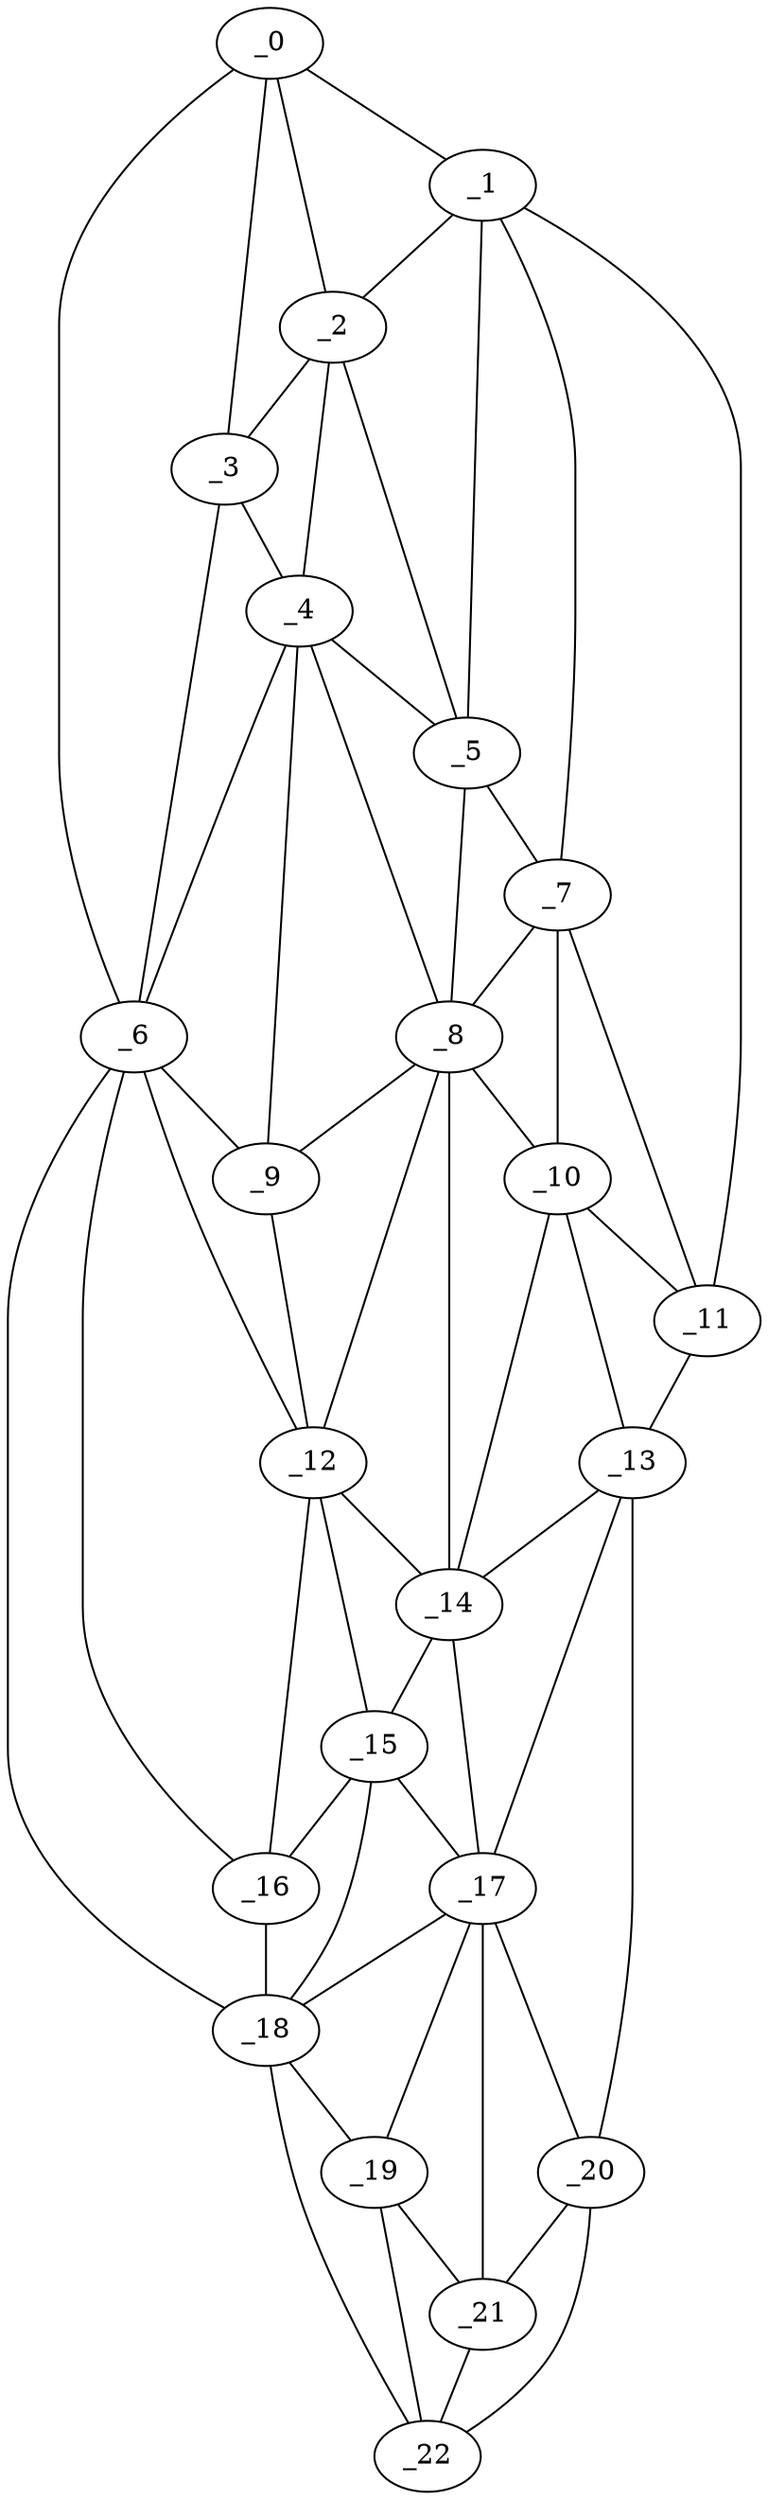 graph "obj27__0.gxl" {
	_0	 [x=6,
		y=81];
	_1	 [x=9,
		y=57];
	_0 -- _1	 [valence=1];
	_2	 [x=10,
		y=62];
	_0 -- _2	 [valence=2];
	_3	 [x=19,
		y=80];
	_0 -- _3	 [valence=1];
	_6	 [x=40,
		y=84];
	_0 -- _6	 [valence=1];
	_1 -- _2	 [valence=1];
	_5	 [x=30,
		y=57];
	_1 -- _5	 [valence=2];
	_7	 [x=41,
		y=53];
	_1 -- _7	 [valence=1];
	_11	 [x=56,
		y=45];
	_1 -- _11	 [valence=1];
	_2 -- _3	 [valence=1];
	_4	 [x=28,
		y=78];
	_2 -- _4	 [valence=2];
	_2 -- _5	 [valence=1];
	_3 -- _4	 [valence=2];
	_3 -- _6	 [valence=2];
	_4 -- _5	 [valence=2];
	_4 -- _6	 [valence=1];
	_8	 [x=47,
		y=64];
	_4 -- _8	 [valence=1];
	_9	 [x=48,
		y=76];
	_4 -- _9	 [valence=2];
	_5 -- _7	 [valence=2];
	_5 -- _8	 [valence=2];
	_6 -- _9	 [valence=2];
	_12	 [x=59,
		y=75];
	_6 -- _12	 [valence=2];
	_16	 [x=77,
		y=83];
	_6 -- _16	 [valence=2];
	_18	 [x=82,
		y=83];
	_6 -- _18	 [valence=1];
	_7 -- _8	 [valence=1];
	_10	 [x=53,
		y=54];
	_7 -- _10	 [valence=2];
	_7 -- _11	 [valence=1];
	_8 -- _9	 [valence=2];
	_8 -- _10	 [valence=2];
	_8 -- _12	 [valence=2];
	_14	 [x=67,
		y=58];
	_8 -- _14	 [valence=1];
	_9 -- _12	 [valence=2];
	_10 -- _11	 [valence=2];
	_13	 [x=66,
		y=45];
	_10 -- _13	 [valence=2];
	_10 -- _14	 [valence=1];
	_11 -- _13	 [valence=1];
	_12 -- _14	 [valence=2];
	_15	 [x=72,
		y=75];
	_12 -- _15	 [valence=2];
	_12 -- _16	 [valence=2];
	_13 -- _14	 [valence=2];
	_17	 [x=81,
		y=58];
	_13 -- _17	 [valence=2];
	_20	 [x=112,
		y=50];
	_13 -- _20	 [valence=1];
	_14 -- _15	 [valence=2];
	_14 -- _17	 [valence=2];
	_15 -- _16	 [valence=2];
	_15 -- _17	 [valence=1];
	_15 -- _18	 [valence=2];
	_16 -- _18	 [valence=2];
	_17 -- _18	 [valence=2];
	_19	 [x=100,
		y=73];
	_17 -- _19	 [valence=2];
	_17 -- _20	 [valence=2];
	_21	 [x=113,
		y=60];
	_17 -- _21	 [valence=2];
	_18 -- _19	 [valence=1];
	_22	 [x=123,
		y=69];
	_18 -- _22	 [valence=1];
	_19 -- _21	 [valence=2];
	_19 -- _22	 [valence=1];
	_20 -- _21	 [valence=2];
	_20 -- _22	 [valence=1];
	_21 -- _22	 [valence=2];
}
